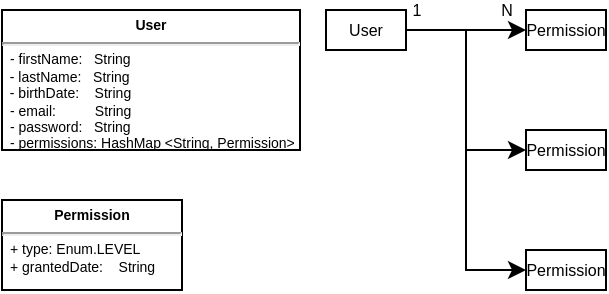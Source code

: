 <mxfile version="14.1.8" type="device"><diagram id="fT59hJzHo8uLk1y6ln-n" name="Page-1"><mxGraphModel dx="679" dy="406" grid="0" gridSize="10" guides="1" tooltips="1" connect="1" arrows="1" fold="1" page="1" pageScale="1" pageWidth="850" pageHeight="1100" math="0" shadow="0"><root><mxCell id="0"/><mxCell id="1" parent="0"/><mxCell id="LS6IC4bJh7WotjuHq9b4-3" style="edgeStyle=orthogonalEdgeStyle;rounded=0;orthogonalLoop=1;jettySize=auto;html=1;fontSize=8;" edge="1" parent="1" source="LS6IC4bJh7WotjuHq9b4-1" target="LS6IC4bJh7WotjuHq9b4-2"><mxGeometry relative="1" as="geometry"/></mxCell><mxCell id="LS6IC4bJh7WotjuHq9b4-4" value="1" style="edgeLabel;html=1;align=center;verticalAlign=middle;resizable=0;points=[];fontSize=8;" vertex="1" connectable="0" parent="LS6IC4bJh7WotjuHq9b4-3"><mxGeometry x="-0.72" y="2" relative="1" as="geometry"><mxPoint x="-3.81" y="-8" as="offset"/></mxGeometry></mxCell><mxCell id="LS6IC4bJh7WotjuHq9b4-5" value="N" style="edgeLabel;html=1;align=center;verticalAlign=middle;resizable=0;points=[];fontSize=8;" vertex="1" connectable="0" parent="LS6IC4bJh7WotjuHq9b4-3"><mxGeometry x="0.78" y="-1" relative="1" as="geometry"><mxPoint x="-3.33" y="-11" as="offset"/></mxGeometry></mxCell><mxCell id="LS6IC4bJh7WotjuHq9b4-7" style="edgeStyle=orthogonalEdgeStyle;rounded=0;orthogonalLoop=1;jettySize=auto;html=1;entryX=0;entryY=0.5;entryDx=0;entryDy=0;fontSize=8;" edge="1" parent="1" source="LS6IC4bJh7WotjuHq9b4-1" target="LS6IC4bJh7WotjuHq9b4-6"><mxGeometry relative="1" as="geometry"/></mxCell><mxCell id="LS6IC4bJh7WotjuHq9b4-17" style="edgeStyle=orthogonalEdgeStyle;rounded=0;orthogonalLoop=1;jettySize=auto;html=1;exitX=1;exitY=0.5;exitDx=0;exitDy=0;entryX=0;entryY=0.5;entryDx=0;entryDy=0;fontSize=8;" edge="1" parent="1" source="LS6IC4bJh7WotjuHq9b4-1" target="LS6IC4bJh7WotjuHq9b4-16"><mxGeometry relative="1" as="geometry"/></mxCell><mxCell id="LS6IC4bJh7WotjuHq9b4-1" value="User" style="rounded=0;whiteSpace=wrap;html=1;fontSize=8;" vertex="1" parent="1"><mxGeometry x="309" y="200" width="40" height="20" as="geometry"/></mxCell><mxCell id="LS6IC4bJh7WotjuHq9b4-2" value="Permission&lt;div style=&quot;font-size: 8px;&quot;&gt;&lt;/div&gt;" style="rounded=0;whiteSpace=wrap;html=1;align=center;fontSize=8;" vertex="1" parent="1"><mxGeometry x="409" y="200" width="40" height="20" as="geometry"/></mxCell><mxCell id="LS6IC4bJh7WotjuHq9b4-6" value="Permission&lt;div style=&quot;font-size: 8px;&quot;&gt;&lt;/div&gt;" style="rounded=0;whiteSpace=wrap;html=1;align=center;fontSize=8;" vertex="1" parent="1"><mxGeometry x="409" y="260" width="40" height="20" as="geometry"/></mxCell><mxCell id="LS6IC4bJh7WotjuHq9b4-16" value="Permission&lt;div style=&quot;font-size: 8px;&quot;&gt;&lt;/div&gt;" style="rounded=0;whiteSpace=wrap;html=1;align=center;fontSize=8;" vertex="1" parent="1"><mxGeometry x="409" y="320" width="40" height="20" as="geometry"/></mxCell><mxCell id="LS6IC4bJh7WotjuHq9b4-25" value="&lt;p style=&quot;margin: 4px 0px 0px ; text-align: center ; font-size: 7px&quot;&gt;&lt;b style=&quot;font-size: 7px&quot;&gt;User&lt;/b&gt;&lt;/p&gt;&lt;hr style=&quot;font-size: 7px&quot;&gt;&lt;p style=&quot;margin: 0px 0px 0px 4px ; font-size: 7px&quot;&gt;- firstName:&amp;nbsp; &amp;nbsp;String&lt;/p&gt;&amp;nbsp; -&lt;span&gt;&amp;nbsp;lastName:&amp;nbsp; &amp;nbsp;String&lt;/span&gt;&lt;br&gt;&amp;nbsp; -&lt;span&gt;&amp;nbsp;birthDate:&amp;nbsp; &amp;nbsp; String&lt;/span&gt;&lt;br&gt;&lt;p style=&quot;margin: 0px 0px 0px 4px ; font-size: 7px&quot;&gt;- email:&amp;nbsp; &amp;nbsp; &amp;nbsp; &amp;nbsp; &amp;nbsp; String&lt;/p&gt;&lt;p style=&quot;margin: 0px 0px 0px 4px ; font-size: 7px&quot;&gt;&lt;span&gt;- password:&amp;nbsp; &amp;nbsp;String&lt;/span&gt;&lt;/p&gt;&lt;p style=&quot;margin: 0px 0px 0px 4px ; font-size: 7px&quot;&gt;- permissions: HashMap &amp;lt;String, Permission&amp;gt;&lt;/p&gt;&lt;p style=&quot;margin: 0px 0px 0px 4px ; font-size: 7px&quot;&gt;&lt;br&gt;&lt;/p&gt;" style="verticalAlign=top;align=left;overflow=fill;fontSize=7;fontFamily=Helvetica;html=1;" vertex="1" parent="1"><mxGeometry x="147" y="200" width="149" height="70" as="geometry"/></mxCell><mxCell id="LS6IC4bJh7WotjuHq9b4-26" value="&lt;p style=&quot;margin: 4px 0px 0px ; text-align: center ; font-size: 7px&quot;&gt;&lt;b style=&quot;font-size: 7px&quot;&gt;Permission&lt;/b&gt;&lt;/p&gt;&lt;hr style=&quot;font-size: 7px&quot;&gt;&lt;p style=&quot;margin: 0px 0px 0px 4px ; font-size: 7px&quot;&gt;+ type:&amp;nbsp;Enum.LEVEL&lt;/p&gt;&lt;p style=&quot;margin: 0px 0px 0px 4px ; font-size: 7px&quot;&gt;+ grantedDate:&amp;nbsp; &amp;nbsp; String&lt;br&gt;&lt;/p&gt;&lt;p style=&quot;margin: 0px 0px 0px 4px ; font-size: 7px&quot;&gt;&lt;/p&gt;&lt;p style=&quot;margin: 0px 0px 0px 4px ; font-size: 7px&quot;&gt;&lt;br&gt;&lt;/p&gt;" style="verticalAlign=top;align=left;overflow=fill;fontSize=7;fontFamily=Helvetica;html=1;" vertex="1" parent="1"><mxGeometry x="147" y="295" width="90" height="45" as="geometry"/></mxCell></root></mxGraphModel></diagram></mxfile>